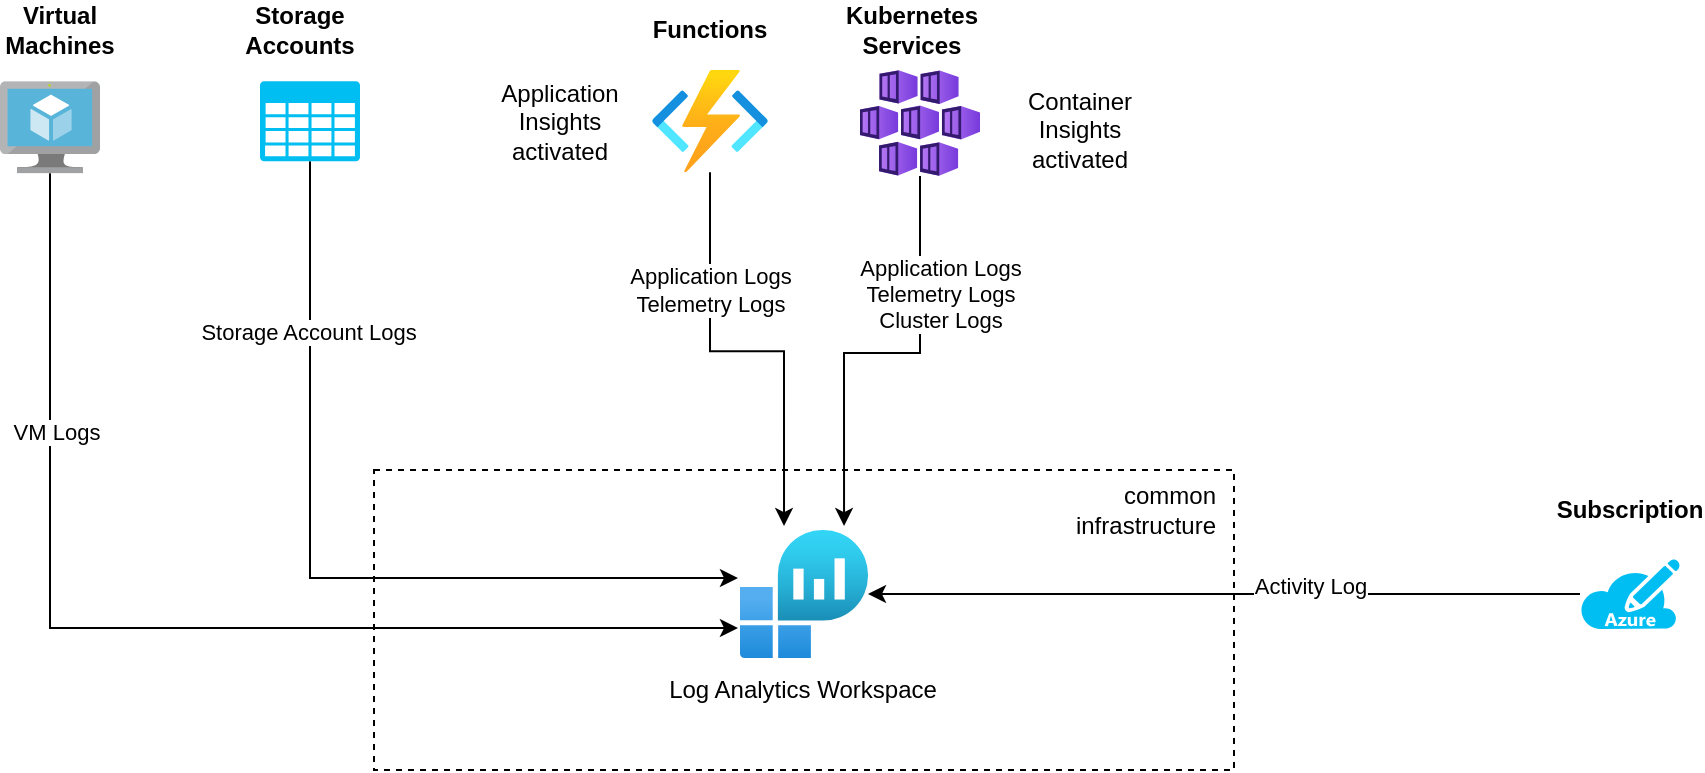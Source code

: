 <mxfile version="14.5.1" type="device"><diagram id="WI9T0HZ2pTsCkuznbFz-" name="Page-1"><mxGraphModel dx="1422" dy="845" grid="1" gridSize="10" guides="1" tooltips="1" connect="1" arrows="1" fold="1" page="1" pageScale="1" pageWidth="1169" pageHeight="827" math="0" shadow="0"><root><mxCell id="0"/><mxCell id="1" parent="0"/><mxCell id="kpvHI0wrv8Esh0r9fmXB-11" value="" style="rounded=0;whiteSpace=wrap;html=1;dashed=1;" vertex="1" parent="1"><mxGeometry x="387" y="330" width="430" height="150" as="geometry"/></mxCell><mxCell id="yi4rWzhKbdzQwBpcigMw-16" value="Container Insights activated" style="text;html=1;strokeColor=none;fillColor=none;align=center;verticalAlign=middle;whiteSpace=wrap;rounded=0;" parent="1" vertex="1"><mxGeometry x="720" y="150" width="40" height="20" as="geometry"/></mxCell><mxCell id="kpvHI0wrv8Esh0r9fmXB-9" style="edgeStyle=orthogonalEdgeStyle;rounded=0;orthogonalLoop=1;jettySize=auto;html=1;entryX=0.813;entryY=-0.031;entryDx=0;entryDy=0;entryPerimeter=0;" edge="1" parent="1" source="kpvHI0wrv8Esh0r9fmXB-2" target="kpvHI0wrv8Esh0r9fmXB-4"><mxGeometry relative="1" as="geometry"/></mxCell><mxCell id="kpvHI0wrv8Esh0r9fmXB-18" value="Application Logs&lt;br&gt;Telemetry Logs&lt;br&gt;Cluster Logs" style="edgeLabel;html=1;align=center;verticalAlign=middle;resizable=0;points=[];" vertex="1" connectable="0" parent="kpvHI0wrv8Esh0r9fmXB-9"><mxGeometry x="-0.446" y="-2" relative="1" as="geometry"><mxPoint x="12" as="offset"/></mxGeometry></mxCell><mxCell id="kpvHI0wrv8Esh0r9fmXB-2" value="" style="aspect=fixed;html=1;points=[];align=center;image;fontSize=12;image=img/lib/azure2/containers/Kubernetes_Services.svg;" vertex="1" parent="1"><mxGeometry x="630" y="130" width="60" height="52.94" as="geometry"/></mxCell><mxCell id="kpvHI0wrv8Esh0r9fmXB-8" style="edgeStyle=orthogonalEdgeStyle;rounded=0;orthogonalLoop=1;jettySize=auto;html=1;entryX=0.344;entryY=-0.031;entryDx=0;entryDy=0;entryPerimeter=0;" edge="1" parent="1" source="kpvHI0wrv8Esh0r9fmXB-3" target="kpvHI0wrv8Esh0r9fmXB-4"><mxGeometry relative="1" as="geometry"/></mxCell><mxCell id="kpvHI0wrv8Esh0r9fmXB-17" value="Application Logs&lt;br&gt;Telemetry Logs" style="edgeLabel;html=1;align=center;verticalAlign=middle;resizable=0;points=[];" vertex="1" connectable="0" parent="kpvHI0wrv8Esh0r9fmXB-8"><mxGeometry x="-0.319" y="2" relative="1" as="geometry"><mxPoint x="-2" y="-14.18" as="offset"/></mxGeometry></mxCell><mxCell id="kpvHI0wrv8Esh0r9fmXB-3" value="" style="aspect=fixed;html=1;points=[];align=center;image;fontSize=12;image=img/lib/azure2/iot/Function_Apps.svg;" vertex="1" parent="1"><mxGeometry x="526" y="130" width="58" height="51.18" as="geometry"/></mxCell><mxCell id="kpvHI0wrv8Esh0r9fmXB-4" value="" style="aspect=fixed;html=1;points=[];align=center;image;fontSize=12;image=img/lib/azure2/analytics/Log_Analytics_Workspaces.svg;" vertex="1" parent="1"><mxGeometry x="570" y="360" width="64" height="64" as="geometry"/></mxCell><mxCell id="kpvHI0wrv8Esh0r9fmXB-5" value="Log Analytics Workspace" style="text;html=1;align=center;verticalAlign=middle;resizable=0;points=[];autosize=1;" vertex="1" parent="1"><mxGeometry x="526" y="430" width="150" height="20" as="geometry"/></mxCell><mxCell id="kpvHI0wrv8Esh0r9fmXB-6" value="Application&lt;br&gt;Insights&lt;br&gt;activated" style="text;html=1;strokeColor=none;fillColor=none;align=center;verticalAlign=middle;whiteSpace=wrap;rounded=0;" vertex="1" parent="1"><mxGeometry x="460" y="145.59" width="40" height="20" as="geometry"/></mxCell><mxCell id="kpvHI0wrv8Esh0r9fmXB-12" value="common infrastructure" style="text;html=1;strokeColor=none;fillColor=none;align=right;verticalAlign=middle;whiteSpace=wrap;rounded=0;dashed=1;" vertex="1" parent="1"><mxGeometry x="770" y="340" width="40" height="20" as="geometry"/></mxCell><mxCell id="kpvHI0wrv8Esh0r9fmXB-28" style="edgeStyle=orthogonalEdgeStyle;rounded=0;orthogonalLoop=1;jettySize=auto;html=1;entryX=-0.016;entryY=0.375;entryDx=0;entryDy=0;entryPerimeter=0;" edge="1" parent="1" source="kpvHI0wrv8Esh0r9fmXB-19" target="kpvHI0wrv8Esh0r9fmXB-4"><mxGeometry relative="1" as="geometry"><Array as="points"><mxPoint x="355" y="384"/></Array></mxGeometry></mxCell><mxCell id="kpvHI0wrv8Esh0r9fmXB-29" value="Storage Account Logs" style="edgeLabel;html=1;align=center;verticalAlign=middle;resizable=0;points=[];" vertex="1" connectable="0" parent="kpvHI0wrv8Esh0r9fmXB-28"><mxGeometry x="-0.596" y="-1" relative="1" as="geometry"><mxPoint as="offset"/></mxGeometry></mxCell><mxCell id="kpvHI0wrv8Esh0r9fmXB-19" value="" style="verticalLabelPosition=bottom;html=1;verticalAlign=top;align=center;strokeColor=none;fillColor=#00BEF2;shape=mxgraph.azure.storage;pointerEvents=1;dashed=1;" vertex="1" parent="1"><mxGeometry x="330" y="135.59" width="50" height="40" as="geometry"/></mxCell><mxCell id="kpvHI0wrv8Esh0r9fmXB-20" value="Storage Accounts" style="text;html=1;strokeColor=none;fillColor=none;align=center;verticalAlign=middle;whiteSpace=wrap;rounded=0;fontStyle=1" vertex="1" parent="1"><mxGeometry x="330" y="100" width="40" height="20" as="geometry"/></mxCell><mxCell id="kpvHI0wrv8Esh0r9fmXB-26" style="edgeStyle=orthogonalEdgeStyle;rounded=0;orthogonalLoop=1;jettySize=auto;html=1;entryX=-0.016;entryY=0.766;entryDx=0;entryDy=0;entryPerimeter=0;" edge="1" parent="1" source="kpvHI0wrv8Esh0r9fmXB-21" target="kpvHI0wrv8Esh0r9fmXB-4"><mxGeometry relative="1" as="geometry"><Array as="points"><mxPoint x="225" y="409"/></Array></mxGeometry></mxCell><mxCell id="kpvHI0wrv8Esh0r9fmXB-30" value="VM Logs" style="edgeLabel;html=1;align=center;verticalAlign=middle;resizable=0;points=[];" vertex="1" connectable="0" parent="kpvHI0wrv8Esh0r9fmXB-26"><mxGeometry x="-0.547" y="3" relative="1" as="geometry"><mxPoint as="offset"/></mxGeometry></mxCell><mxCell id="kpvHI0wrv8Esh0r9fmXB-21" value="" style="aspect=fixed;html=1;points=[];align=center;image;fontSize=12;image=img/lib/mscae/Virtual_Machine.svg;dashed=1;" vertex="1" parent="1"><mxGeometry x="200" y="135.59" width="50" height="46" as="geometry"/></mxCell><mxCell id="kpvHI0wrv8Esh0r9fmXB-22" value="Virtual Machines" style="text;html=1;strokeColor=none;fillColor=none;align=center;verticalAlign=middle;whiteSpace=wrap;rounded=0;fontStyle=1" vertex="1" parent="1"><mxGeometry x="210" y="100" width="40" height="20" as="geometry"/></mxCell><mxCell id="kpvHI0wrv8Esh0r9fmXB-23" value="Functions" style="text;html=1;strokeColor=none;fillColor=none;align=center;verticalAlign=middle;whiteSpace=wrap;rounded=0;fontStyle=1" vertex="1" parent="1"><mxGeometry x="535" y="100" width="40" height="20" as="geometry"/></mxCell><mxCell id="kpvHI0wrv8Esh0r9fmXB-25" value="Kubernetes Services" style="text;html=1;strokeColor=none;fillColor=none;align=center;verticalAlign=middle;whiteSpace=wrap;rounded=0;fontStyle=1" vertex="1" parent="1"><mxGeometry x="636" y="100" width="40" height="20" as="geometry"/></mxCell><mxCell id="kpvHI0wrv8Esh0r9fmXB-32" style="edgeStyle=orthogonalEdgeStyle;rounded=0;orthogonalLoop=1;jettySize=auto;html=1;" edge="1" parent="1" source="kpvHI0wrv8Esh0r9fmXB-31" target="kpvHI0wrv8Esh0r9fmXB-4"><mxGeometry relative="1" as="geometry"/></mxCell><mxCell id="kpvHI0wrv8Esh0r9fmXB-33" value="Activity Log" style="edgeLabel;html=1;align=center;verticalAlign=middle;resizable=0;points=[];" vertex="1" connectable="0" parent="kpvHI0wrv8Esh0r9fmXB-32"><mxGeometry x="-0.242" y="-4" relative="1" as="geometry"><mxPoint as="offset"/></mxGeometry></mxCell><mxCell id="kpvHI0wrv8Esh0r9fmXB-31" value="" style="verticalLabelPosition=bottom;html=1;verticalAlign=top;align=center;strokeColor=none;fillColor=#00BEF2;shape=mxgraph.azure.azure_subscription;dashed=1;" vertex="1" parent="1"><mxGeometry x="990" y="374.5" width="50" height="35" as="geometry"/></mxCell><mxCell id="kpvHI0wrv8Esh0r9fmXB-34" value="Subscription" style="text;html=1;strokeColor=none;fillColor=none;align=center;verticalAlign=middle;whiteSpace=wrap;rounded=0;fontStyle=1" vertex="1" parent="1"><mxGeometry x="995" y="340" width="40" height="20" as="geometry"/></mxCell></root></mxGraphModel></diagram></mxfile>